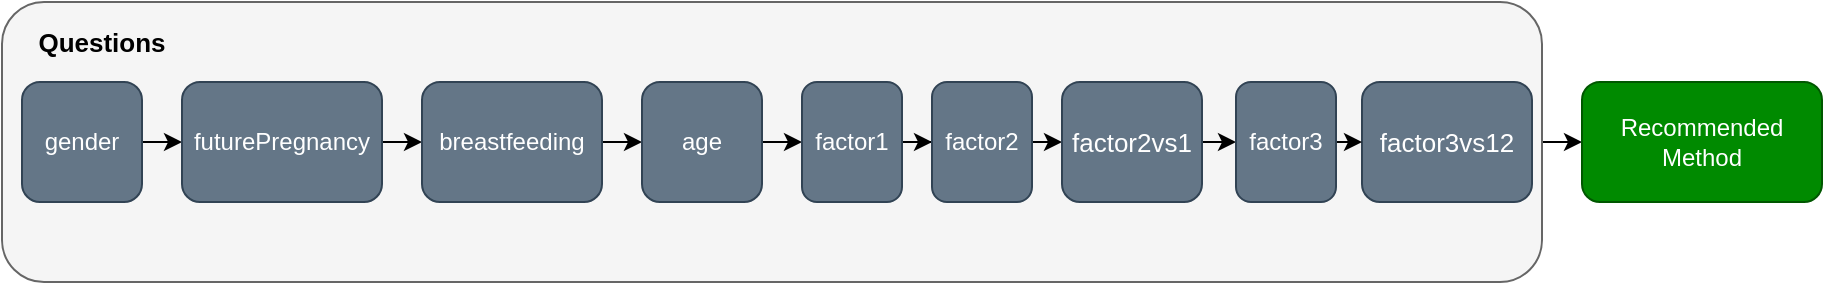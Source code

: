 <mxfile version="14.1.8" type="device" pages="3"><diagram id="tjb0K3Xtl9N4ilDuDA-q" name="questions"><mxGraphModel dx="768" dy="482" grid="1" gridSize="10" guides="1" tooltips="1" connect="1" arrows="1" fold="1" page="1" pageScale="1" pageWidth="850" pageHeight="1100" math="0" shadow="0"><root><mxCell id="0"/><mxCell id="1" parent="0"/><mxCell id="WViVopkC_hm0xIJV8Lgi-18" style="edgeStyle=orthogonalEdgeStyle;rounded=0;orthogonalLoop=1;jettySize=auto;html=1;exitX=1;exitY=0.5;exitDx=0;exitDy=0;entryX=0;entryY=0.5;entryDx=0;entryDy=0;" parent="1" source="WViVopkC_hm0xIJV8Lgi-16" target="WViVopkC_hm0xIJV8Lgi-8" edge="1"><mxGeometry relative="1" as="geometry"/></mxCell><mxCell id="WViVopkC_hm0xIJV8Lgi-16" value="" style="rounded=1;whiteSpace=wrap;html=1;fillColor=#f5f5f5;strokeColor=#666666;fontColor=#333333;" parent="1" vertex="1"><mxGeometry x="10" y="150" width="770" height="140" as="geometry"/></mxCell><mxCell id="WViVopkC_hm0xIJV8Lgi-9" style="edgeStyle=orthogonalEdgeStyle;rounded=0;orthogonalLoop=1;jettySize=auto;html=1;exitX=1;exitY=0.5;exitDx=0;exitDy=0;entryX=0;entryY=0.5;entryDx=0;entryDy=0;" parent="1" source="WViVopkC_hm0xIJV8Lgi-1" target="WViVopkC_hm0xIJV8Lgi-2" edge="1"><mxGeometry relative="1" as="geometry"/></mxCell><mxCell id="WViVopkC_hm0xIJV8Lgi-1" value="gender" style="rounded=1;whiteSpace=wrap;html=1;fillColor=#647687;strokeColor=#314354;fontColor=#ffffff;" parent="1" vertex="1"><mxGeometry x="20" y="190" width="60" height="60" as="geometry"/></mxCell><mxCell id="WViVopkC_hm0xIJV8Lgi-10" style="edgeStyle=orthogonalEdgeStyle;rounded=0;orthogonalLoop=1;jettySize=auto;html=1;exitX=1;exitY=0.5;exitDx=0;exitDy=0;entryX=0;entryY=0.5;entryDx=0;entryDy=0;" parent="1" source="WViVopkC_hm0xIJV8Lgi-2" target="WViVopkC_hm0xIJV8Lgi-3" edge="1"><mxGeometry relative="1" as="geometry"/></mxCell><mxCell id="WViVopkC_hm0xIJV8Lgi-2" value="futurePregnancy" style="rounded=1;whiteSpace=wrap;html=1;fillColor=#647687;strokeColor=#314354;fontColor=#ffffff;" parent="1" vertex="1"><mxGeometry x="100" y="190" width="100" height="60" as="geometry"/></mxCell><mxCell id="WViVopkC_hm0xIJV8Lgi-11" style="edgeStyle=orthogonalEdgeStyle;rounded=0;orthogonalLoop=1;jettySize=auto;html=1;exitX=1;exitY=0.5;exitDx=0;exitDy=0;entryX=0;entryY=0.5;entryDx=0;entryDy=0;" parent="1" source="WViVopkC_hm0xIJV8Lgi-3" target="WViVopkC_hm0xIJV8Lgi-4" edge="1"><mxGeometry relative="1" as="geometry"/></mxCell><mxCell id="WViVopkC_hm0xIJV8Lgi-3" value="breastfeeding" style="rounded=1;whiteSpace=wrap;html=1;fillColor=#647687;strokeColor=#314354;fontColor=#ffffff;" parent="1" vertex="1"><mxGeometry x="220" y="190" width="90" height="60" as="geometry"/></mxCell><mxCell id="WViVopkC_hm0xIJV8Lgi-12" style="edgeStyle=orthogonalEdgeStyle;rounded=0;orthogonalLoop=1;jettySize=auto;html=1;exitX=1;exitY=0.5;exitDx=0;exitDy=0;entryX=0;entryY=0.5;entryDx=0;entryDy=0;" parent="1" source="WViVopkC_hm0xIJV8Lgi-4" target="WViVopkC_hm0xIJV8Lgi-5" edge="1"><mxGeometry relative="1" as="geometry"/></mxCell><mxCell id="WViVopkC_hm0xIJV8Lgi-4" value="age" style="rounded=1;whiteSpace=wrap;html=1;fillColor=#647687;strokeColor=#314354;fontColor=#ffffff;" parent="1" vertex="1"><mxGeometry x="330" y="190" width="60" height="60" as="geometry"/></mxCell><mxCell id="WViVopkC_hm0xIJV8Lgi-13" value="" style="edgeStyle=orthogonalEdgeStyle;rounded=0;orthogonalLoop=1;jettySize=auto;html=1;" parent="1" source="WViVopkC_hm0xIJV8Lgi-5" target="WViVopkC_hm0xIJV8Lgi-6" edge="1"><mxGeometry relative="1" as="geometry"/></mxCell><mxCell id="WViVopkC_hm0xIJV8Lgi-5" value="factor1" style="rounded=1;whiteSpace=wrap;html=1;fillColor=#647687;strokeColor=#314354;fontColor=#ffffff;" parent="1" vertex="1"><mxGeometry x="410" y="190" width="50" height="60" as="geometry"/></mxCell><mxCell id="WViVopkC_hm0xIJV8Lgi-24" style="edgeStyle=orthogonalEdgeStyle;rounded=0;orthogonalLoop=1;jettySize=auto;html=1;exitX=1;exitY=0.5;exitDx=0;exitDy=0;entryX=0;entryY=0.5;entryDx=0;entryDy=0;fontSize=13;" parent="1" source="WViVopkC_hm0xIJV8Lgi-6" target="WViVopkC_hm0xIJV8Lgi-20" edge="1"><mxGeometry relative="1" as="geometry"/></mxCell><mxCell id="WViVopkC_hm0xIJV8Lgi-6" value="factor2" style="rounded=1;whiteSpace=wrap;html=1;fillColor=#647687;strokeColor=#314354;fontColor=#ffffff;" parent="1" vertex="1"><mxGeometry x="475" y="190" width="50" height="60" as="geometry"/></mxCell><mxCell id="WViVopkC_hm0xIJV8Lgi-8" value="Recommended Method" style="rounded=1;whiteSpace=wrap;html=1;fillColor=#008a00;strokeColor=#005700;fontColor=#ffffff;" parent="1" vertex="1"><mxGeometry x="800" y="190" width="120" height="60" as="geometry"/></mxCell><mxCell id="WViVopkC_hm0xIJV8Lgi-19" value="Questions" style="text;html=1;strokeColor=none;fillColor=none;align=center;verticalAlign=middle;whiteSpace=wrap;rounded=0;fontStyle=1;fontSize=13;" parent="1" vertex="1"><mxGeometry x="20" y="160" width="80" height="20" as="geometry"/></mxCell><mxCell id="WViVopkC_hm0xIJV8Lgi-25" style="edgeStyle=orthogonalEdgeStyle;rounded=0;orthogonalLoop=1;jettySize=auto;html=1;exitX=1;exitY=0.5;exitDx=0;exitDy=0;entryX=0;entryY=0.5;entryDx=0;entryDy=0;fontSize=13;" parent="1" source="WViVopkC_hm0xIJV8Lgi-20" target="WViVopkC_hm0xIJV8Lgi-23" edge="1"><mxGeometry relative="1" as="geometry"/></mxCell><mxCell id="WViVopkC_hm0xIJV8Lgi-20" value="factor2vs1" style="rounded=1;whiteSpace=wrap;html=1;fontSize=13;fillColor=#647687;strokeColor=#314354;fontColor=#ffffff;" parent="1" vertex="1"><mxGeometry x="540" y="190" width="70" height="60" as="geometry"/></mxCell><mxCell id="WViVopkC_hm0xIJV8Lgi-21" value="factor3vs12" style="rounded=1;whiteSpace=wrap;html=1;fontSize=13;fillColor=#647687;strokeColor=#314354;fontColor=#ffffff;" parent="1" vertex="1"><mxGeometry x="690" y="190" width="85" height="60" as="geometry"/></mxCell><mxCell id="WViVopkC_hm0xIJV8Lgi-26" style="edgeStyle=orthogonalEdgeStyle;rounded=0;orthogonalLoop=1;jettySize=auto;html=1;exitX=1;exitY=0.5;exitDx=0;exitDy=0;entryX=0;entryY=0.5;entryDx=0;entryDy=0;fontSize=13;" parent="1" source="WViVopkC_hm0xIJV8Lgi-23" target="WViVopkC_hm0xIJV8Lgi-21" edge="1"><mxGeometry relative="1" as="geometry"/></mxCell><mxCell id="WViVopkC_hm0xIJV8Lgi-23" value="factor3" style="rounded=1;whiteSpace=wrap;html=1;fillColor=#647687;strokeColor=#314354;fontColor=#ffffff;" parent="1" vertex="1"><mxGeometry x="627" y="190" width="50" height="60" as="geometry"/></mxCell></root></mxGraphModel></diagram><diagram id="pArj4W3kG1ND-nEOTWRF" name="logic"><mxGraphModel dx="1618" dy="1582" grid="1" gridSize="10" guides="1" tooltips="1" connect="1" arrows="1" fold="1" page="1" pageScale="1" pageWidth="850" pageHeight="1100" math="0" shadow="0"><root><mxCell id="rkSPCGTYZdzR7QPxMI9R-0"/><mxCell id="rkSPCGTYZdzR7QPxMI9R-1" parent="rkSPCGTYZdzR7QPxMI9R-0"/><mxCell id="rkSPCGTYZdzR7QPxMI9R-15" style="edgeStyle=orthogonalEdgeStyle;rounded=0;orthogonalLoop=1;jettySize=auto;html=1;exitX=0.5;exitY=1;exitDx=0;exitDy=0;entryX=0.5;entryY=0;entryDx=0;entryDy=0;fontSize=13;" parent="rkSPCGTYZdzR7QPxMI9R-1" source="rkSPCGTYZdzR7QPxMI9R-2" target="rkSPCGTYZdzR7QPxMI9R-3" edge="1"><mxGeometry relative="1" as="geometry"/></mxCell><mxCell id="rkSPCGTYZdzR7QPxMI9R-2" value="factor1 [Effectiveness]" style="rounded=0;whiteSpace=wrap;html=1;fontSize=13;" parent="rkSPCGTYZdzR7QPxMI9R-1" vertex="1"><mxGeometry x="-485" y="20" width="120" height="60" as="geometry"/></mxCell><mxCell id="rkSPCGTYZdzR7QPxMI9R-16" style="edgeStyle=orthogonalEdgeStyle;rounded=0;orthogonalLoop=1;jettySize=auto;html=1;exitX=0.5;exitY=1;exitDx=0;exitDy=0;entryX=0.5;entryY=0;entryDx=0;entryDy=0;fontSize=13;" parent="rkSPCGTYZdzR7QPxMI9R-1" source="rkSPCGTYZdzR7QPxMI9R-3" target="rkSPCGTYZdzR7QPxMI9R-4" edge="1"><mxGeometry relative="1" as="geometry"/></mxCell><mxCell id="rkSPCGTYZdzR7QPxMI9R-3" value="factor2&lt;br&gt;[EasyToStop]" style="rounded=0;whiteSpace=wrap;html=1;fontSize=13;" parent="rkSPCGTYZdzR7QPxMI9R-1" vertex="1"><mxGeometry x="-485" y="100" width="120" height="60" as="geometry"/></mxCell><mxCell id="rkSPCGTYZdzR7QPxMI9R-17" style="edgeStyle=orthogonalEdgeStyle;rounded=0;orthogonalLoop=1;jettySize=auto;html=1;exitX=0;exitY=0.5;exitDx=0;exitDy=0;entryX=0.5;entryY=0;entryDx=0;entryDy=0;fontSize=13;" parent="rkSPCGTYZdzR7QPxMI9R-1" source="rkSPCGTYZdzR7QPxMI9R-4" target="rkSPCGTYZdzR7QPxMI9R-6" edge="1"><mxGeometry relative="1" as="geometry"/></mxCell><mxCell id="rkSPCGTYZdzR7QPxMI9R-18" style="edgeStyle=orthogonalEdgeStyle;rounded=0;orthogonalLoop=1;jettySize=auto;html=1;exitX=1;exitY=0.5;exitDx=0;exitDy=0;entryX=0.583;entryY=0;entryDx=0;entryDy=0;entryPerimeter=0;fontSize=13;" parent="rkSPCGTYZdzR7QPxMI9R-1" source="rkSPCGTYZdzR7QPxMI9R-4" target="rkSPCGTYZdzR7QPxMI9R-8" edge="1"><mxGeometry relative="1" as="geometry"/></mxCell><mxCell id="rkSPCGTYZdzR7QPxMI9R-4" value="factors2vs1&lt;br&gt;[+]" style="rounded=0;whiteSpace=wrap;html=1;fontSize=13;" parent="rkSPCGTYZdzR7QPxMI9R-1" vertex="1"><mxGeometry x="-485" y="180" width="120" height="60" as="geometry"/></mxCell><mxCell id="rkSPCGTYZdzR7QPxMI9R-19" style="edgeStyle=orthogonalEdgeStyle;rounded=0;orthogonalLoop=1;jettySize=auto;html=1;exitX=0.5;exitY=1;exitDx=0;exitDy=0;fontSize=13;" parent="rkSPCGTYZdzR7QPxMI9R-1" source="rkSPCGTYZdzR7QPxMI9R-6" target="rkSPCGTYZdzR7QPxMI9R-7" edge="1"><mxGeometry relative="1" as="geometry"/></mxCell><mxCell id="rkSPCGTYZdzR7QPxMI9R-6" value="factor3&lt;br&gt;[Privacy]" style="rounded=0;whiteSpace=wrap;html=1;fontSize=13;" parent="rkSPCGTYZdzR7QPxMI9R-1" vertex="1"><mxGeometry x="-710" y="270" width="120" height="60" as="geometry"/></mxCell><mxCell id="rkSPCGTYZdzR7QPxMI9R-27" style="edgeStyle=orthogonalEdgeStyle;rounded=0;orthogonalLoop=1;jettySize=auto;html=1;exitX=0.5;exitY=1;exitDx=0;exitDy=0;entryX=0;entryY=0.5;entryDx=0;entryDy=0;fontSize=13;" parent="rkSPCGTYZdzR7QPxMI9R-1" source="rkSPCGTYZdzR7QPxMI9R-7" target="rkSPCGTYZdzR7QPxMI9R-26" edge="1"><mxGeometry relative="1" as="geometry"/></mxCell><mxCell id="rkSPCGTYZdzR7QPxMI9R-7" value="&lt;b&gt;Method Recommendation &lt;/b&gt;EC, Injectables, IUD" style="rounded=1;whiteSpace=wrap;html=1;fontSize=13;" parent="rkSPCGTYZdzR7QPxMI9R-1" vertex="1"><mxGeometry x="-733" y="460" width="165" height="60" as="geometry"/></mxCell><mxCell id="rkSPCGTYZdzR7QPxMI9R-20" style="edgeStyle=orthogonalEdgeStyle;rounded=0;orthogonalLoop=1;jettySize=auto;html=1;exitX=0.5;exitY=1;exitDx=0;exitDy=0;fontSize=13;" parent="rkSPCGTYZdzR7QPxMI9R-1" source="rkSPCGTYZdzR7QPxMI9R-8" target="rkSPCGTYZdzR7QPxMI9R-13" edge="1"><mxGeometry relative="1" as="geometry"/></mxCell><mxCell id="rkSPCGTYZdzR7QPxMI9R-21" style="edgeStyle=orthogonalEdgeStyle;rounded=0;orthogonalLoop=1;jettySize=auto;html=1;exitX=0;exitY=0.5;exitDx=0;exitDy=0;entryX=0.5;entryY=0;entryDx=0;entryDy=0;fontSize=13;" parent="rkSPCGTYZdzR7QPxMI9R-1" source="rkSPCGTYZdzR7QPxMI9R-8" target="rkSPCGTYZdzR7QPxMI9R-12" edge="1"><mxGeometry relative="1" as="geometry"/></mxCell><mxCell id="rkSPCGTYZdzR7QPxMI9R-22" style="edgeStyle=orthogonalEdgeStyle;rounded=0;orthogonalLoop=1;jettySize=auto;html=1;exitX=1;exitY=0.5;exitDx=0;exitDy=0;fontSize=13;" parent="rkSPCGTYZdzR7QPxMI9R-1" source="rkSPCGTYZdzR7QPxMI9R-8" edge="1"><mxGeometry relative="1" as="geometry"><mxPoint x="-35" y="369" as="targetPoint"/></mxGeometry></mxCell><mxCell id="rkSPCGTYZdzR7QPxMI9R-8" value="factor3&lt;br&gt;[EasyToForget]" style="rounded=0;whiteSpace=wrap;html=1;fontSize=13;" parent="rkSPCGTYZdzR7QPxMI9R-1" vertex="1"><mxGeometry x="-255" y="270" width="120" height="60" as="geometry"/></mxCell><mxCell id="rkSPCGTYZdzR7QPxMI9R-28" style="edgeStyle=orthogonalEdgeStyle;rounded=0;orthogonalLoop=1;jettySize=auto;html=1;exitX=0.5;exitY=1;exitDx=0;exitDy=0;entryX=0.5;entryY=0;entryDx=0;entryDy=0;fontSize=13;" parent="rkSPCGTYZdzR7QPxMI9R-1" source="rkSPCGTYZdzR7QPxMI9R-9" target="rkSPCGTYZdzR7QPxMI9R-26" edge="1"><mxGeometry relative="1" as="geometry"/></mxCell><mxCell id="rkSPCGTYZdzR7QPxMI9R-9" value="&lt;font style=&quot;font-size: 12px&quot;&gt;&lt;b&gt;Method&amp;nbsp;&lt;/b&gt;&lt;b&gt;Recommendation &lt;br&gt;&lt;/b&gt;Implant, IUD&lt;/font&gt;" style="rounded=1;whiteSpace=wrap;html=1;fontSize=13;" parent="rkSPCGTYZdzR7QPxMI9R-1" vertex="1"><mxGeometry x="-440" y="460" width="150" height="60" as="geometry"/></mxCell><mxCell id="rkSPCGTYZdzR7QPxMI9R-29" style="edgeStyle=orthogonalEdgeStyle;rounded=0;orthogonalLoop=1;jettySize=auto;html=1;exitX=0.5;exitY=1;exitDx=0;exitDy=0;entryX=1;entryY=0.5;entryDx=0;entryDy=0;fontSize=13;" parent="rkSPCGTYZdzR7QPxMI9R-1" source="rkSPCGTYZdzR7QPxMI9R-10" target="rkSPCGTYZdzR7QPxMI9R-26" edge="1"><mxGeometry relative="1" as="geometry"/></mxCell><mxCell id="rkSPCGTYZdzR7QPxMI9R-10" value="&lt;b style=&quot;font-size: 12px;&quot;&gt;Method&amp;nbsp;&lt;/b&gt;&lt;b style=&quot;font-size: 12px;&quot;&gt;Recommendation &lt;/b&gt;Implant, IUD" style="rounded=1;whiteSpace=wrap;html=1;fontSize=12;" parent="rkSPCGTYZdzR7QPxMI9R-1" vertex="1"><mxGeometry x="-270" y="460" width="150" height="60" as="geometry"/></mxCell><mxCell id="rkSPCGTYZdzR7QPxMI9R-30" style="edgeStyle=orthogonalEdgeStyle;rounded=0;orthogonalLoop=1;jettySize=auto;html=1;exitX=0.5;exitY=1;exitDx=0;exitDy=0;fontSize=13;" parent="rkSPCGTYZdzR7QPxMI9R-1" source="rkSPCGTYZdzR7QPxMI9R-11" edge="1"><mxGeometry relative="1" as="geometry"><mxPoint x="-320" y="620" as="targetPoint"/><Array as="points"><mxPoint x="-35" y="620"/></Array></mxGeometry></mxCell><mxCell id="rkSPCGTYZdzR7QPxMI9R-11" value="&lt;b style=&quot;font-size: 12px;&quot;&gt;Method&amp;nbsp;&lt;/b&gt;&lt;b style=&quot;font-size: 12px;&quot;&gt;Recommendation &lt;/b&gt;EC, COP, IUD" style="rounded=1;whiteSpace=wrap;html=1;fontSize=12;" parent="rkSPCGTYZdzR7QPxMI9R-1" vertex="1"><mxGeometry x="-110" y="460" width="150" height="60" as="geometry"/></mxCell><mxCell id="rkSPCGTYZdzR7QPxMI9R-25" style="edgeStyle=orthogonalEdgeStyle;rounded=0;orthogonalLoop=1;jettySize=auto;html=1;exitX=0.5;exitY=1;exitDx=0;exitDy=0;entryX=0.5;entryY=0;entryDx=0;entryDy=0;fontSize=13;" parent="rkSPCGTYZdzR7QPxMI9R-1" source="rkSPCGTYZdzR7QPxMI9R-12" target="rkSPCGTYZdzR7QPxMI9R-9" edge="1"><mxGeometry relative="1" as="geometry"/></mxCell><mxCell id="rkSPCGTYZdzR7QPxMI9R-12" value="factor3vs12&lt;br&gt;[+]" style="rounded=0;whiteSpace=wrap;html=1;fontSize=13;" parent="rkSPCGTYZdzR7QPxMI9R-1" vertex="1"><mxGeometry x="-425" y="370" width="120" height="60" as="geometry"/></mxCell><mxCell id="rkSPCGTYZdzR7QPxMI9R-24" style="edgeStyle=orthogonalEdgeStyle;rounded=0;orthogonalLoop=1;jettySize=auto;html=1;exitX=0.5;exitY=1;exitDx=0;exitDy=0;entryX=0.5;entryY=0;entryDx=0;entryDy=0;fontSize=13;" parent="rkSPCGTYZdzR7QPxMI9R-1" source="rkSPCGTYZdzR7QPxMI9R-13" target="rkSPCGTYZdzR7QPxMI9R-10" edge="1"><mxGeometry relative="1" as="geometry"/></mxCell><mxCell id="rkSPCGTYZdzR7QPxMI9R-13" value="factor3vs12&lt;br&gt;[=]" style="rounded=0;whiteSpace=wrap;html=1;fontSize=13;" parent="rkSPCGTYZdzR7QPxMI9R-1" vertex="1"><mxGeometry x="-255" y="370" width="120" height="60" as="geometry"/></mxCell><mxCell id="rkSPCGTYZdzR7QPxMI9R-23" style="edgeStyle=orthogonalEdgeStyle;rounded=0;orthogonalLoop=1;jettySize=auto;html=1;exitX=0.5;exitY=1;exitDx=0;exitDy=0;fontSize=13;" parent="rkSPCGTYZdzR7QPxMI9R-1" source="rkSPCGTYZdzR7QPxMI9R-14" target="rkSPCGTYZdzR7QPxMI9R-11" edge="1"><mxGeometry relative="1" as="geometry"/></mxCell><mxCell id="rkSPCGTYZdzR7QPxMI9R-14" value="factor3vs12&lt;br&gt;[-]" style="rounded=0;whiteSpace=wrap;html=1;fontSize=13;" parent="rkSPCGTYZdzR7QPxMI9R-1" vertex="1"><mxGeometry x="-95" y="370" width="120" height="60" as="geometry"/></mxCell><mxCell id="rkSPCGTYZdzR7QPxMI9R-26" value="End" style="ellipse;whiteSpace=wrap;html=1;fontSize=13;fillColor=#647687;strokeColor=#314354;fontColor=#ffffff;" parent="rkSPCGTYZdzR7QPxMI9R-1" vertex="1"><mxGeometry x="-405" y="600" width="80" height="40" as="geometry"/></mxCell><mxCell id="rkSPCGTYZdzR7QPxMI9R-32" style="edgeStyle=orthogonalEdgeStyle;rounded=0;orthogonalLoop=1;jettySize=auto;html=1;exitX=0.5;exitY=1;exitDx=0;exitDy=0;entryX=0.5;entryY=0;entryDx=0;entryDy=0;fontSize=13;" parent="rkSPCGTYZdzR7QPxMI9R-1" source="rkSPCGTYZdzR7QPxMI9R-31" target="rkSPCGTYZdzR7QPxMI9R-2" edge="1"><mxGeometry relative="1" as="geometry"/></mxCell><mxCell id="rkSPCGTYZdzR7QPxMI9R-31" value="Start" style="ellipse;whiteSpace=wrap;html=1;fontSize=13;fillColor=#6d8764;strokeColor=#3A5431;fontColor=#ffffff;" parent="rkSPCGTYZdzR7QPxMI9R-1" vertex="1"><mxGeometry x="-475" y="-42" width="100" height="40" as="geometry"/></mxCell></root></mxGraphModel></diagram><diagram id="eFbXdYuHhCGVByfLL9SA" name="process"><mxGraphModel dx="768" dy="482" grid="1" gridSize="10" guides="1" tooltips="1" connect="1" arrows="1" fold="1" page="1" pageScale="1" pageWidth="850" pageHeight="1100" math="0" shadow="0"><root><mxCell id="t0xwgyTWqOZIpTwych5E-0"/><mxCell id="t0xwgyTWqOZIpTwych5E-1" parent="t0xwgyTWqOZIpTwych5E-0"/></root></mxGraphModel></diagram></mxfile>
